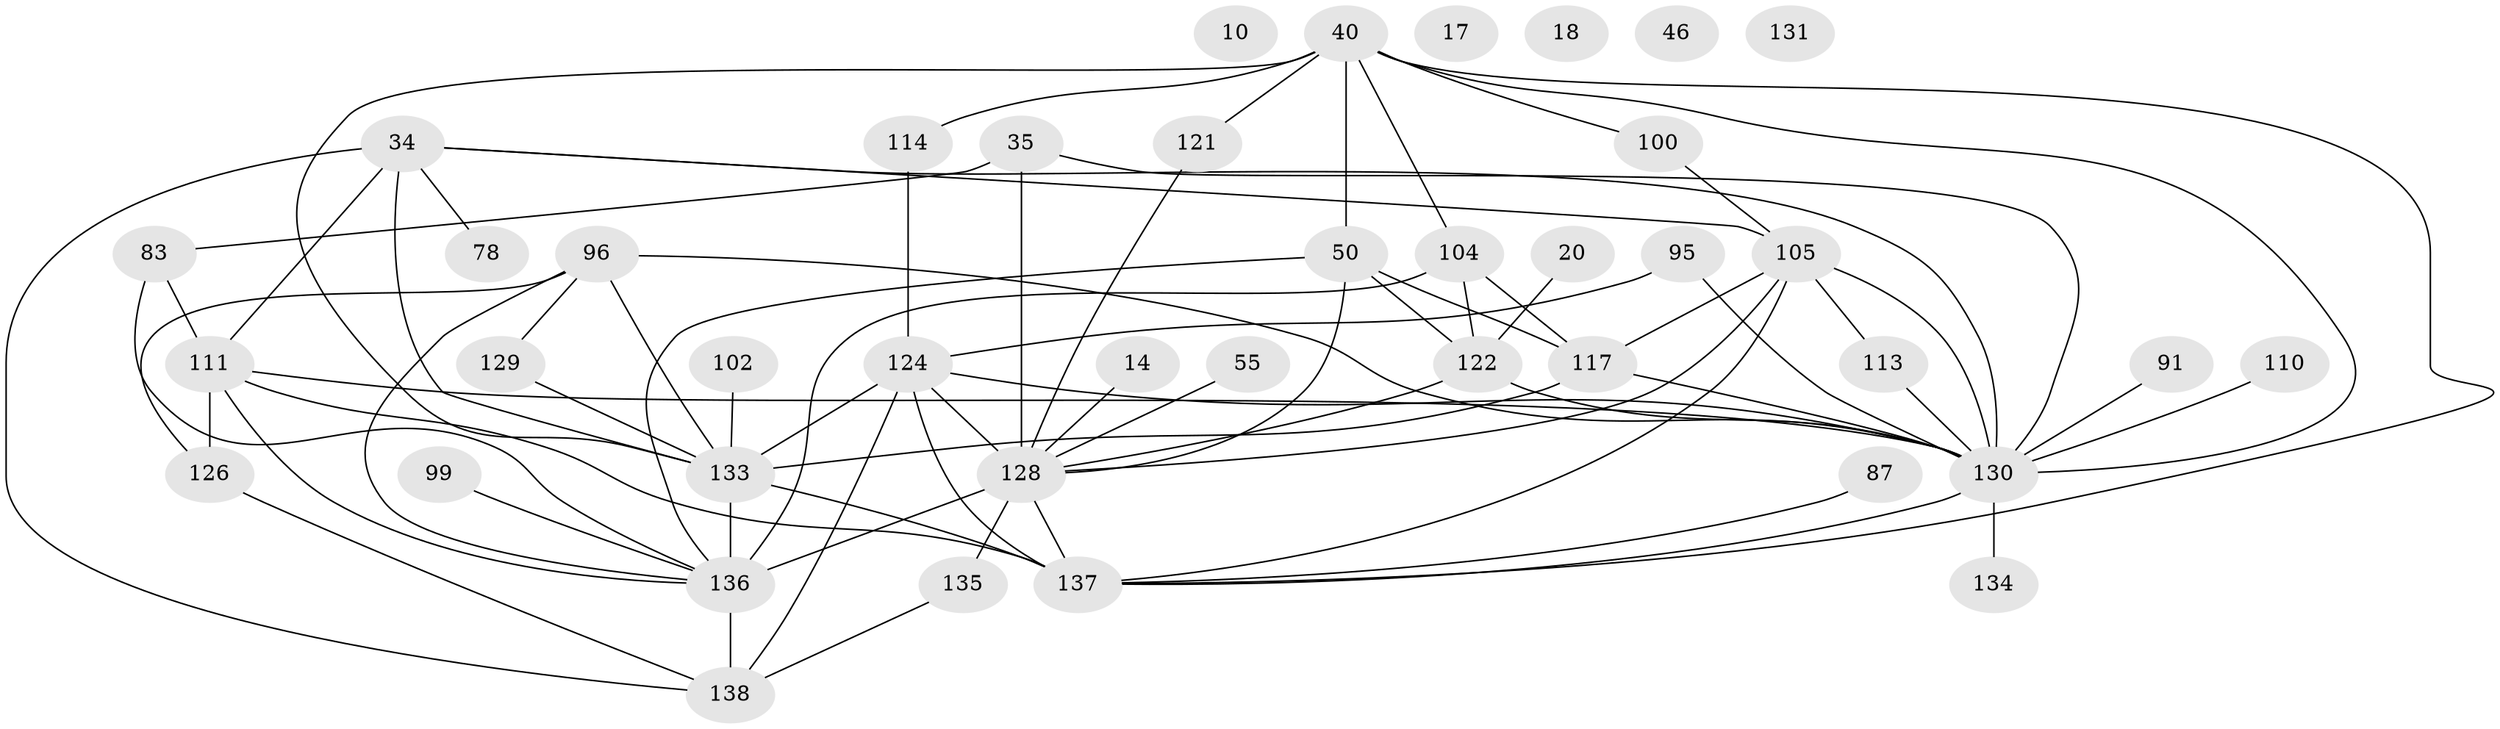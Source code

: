 // original degree distribution, {3: 0.2318840579710145, 2: 0.2246376811594203, 5: 0.09420289855072464, 6: 0.08695652173913043, 0: 0.036231884057971016, 4: 0.17391304347826086, 1: 0.10144927536231885, 7: 0.036231884057971016, 8: 0.014492753623188406}
// Generated by graph-tools (version 1.1) at 2025/42/03/04/25 21:42:23]
// undirected, 41 vertices, 74 edges
graph export_dot {
graph [start="1"]
  node [color=gray90,style=filled];
  10;
  14;
  17;
  18;
  20;
  34 [super="+31"];
  35;
  40 [super="+33+30"];
  46;
  50 [super="+28"];
  55;
  78;
  83;
  87;
  91;
  95;
  96 [super="+12+26"];
  99;
  100;
  102;
  104;
  105 [super="+63+89+85"];
  110;
  111 [super="+60+82"];
  113 [super="+25+58"];
  114;
  117 [super="+37"];
  121 [super="+120"];
  122 [super="+81"];
  124 [super="+3+109+112+98"];
  126 [super="+59"];
  128 [super="+116+54+118+106"];
  129 [super="+16+107+119"];
  130 [super="+76+125+115+92"];
  131;
  133 [super="+11+90+94+86+103+127"];
  134;
  135;
  136 [super="+1+108+79"];
  137 [super="+123+132"];
  138 [super="+7"];
  14 -- 128;
  20 -- 122;
  34 -- 78;
  34 -- 105 [weight=2];
  34 -- 138 [weight=2];
  34 -- 111 [weight=3];
  34 -- 130 [weight=2];
  34 -- 133 [weight=2];
  35 -- 83;
  35 -- 128 [weight=3];
  35 -- 130 [weight=3];
  40 -- 130 [weight=3];
  40 -- 50;
  40 -- 114;
  40 -- 121 [weight=2];
  40 -- 100;
  40 -- 104;
  40 -- 137;
  40 -- 133 [weight=3];
  50 -- 117 [weight=2];
  50 -- 122 [weight=2];
  50 -- 128;
  50 -- 136;
  55 -- 128;
  83 -- 111;
  83 -- 136;
  87 -- 137;
  91 -- 130;
  95 -- 124;
  95 -- 130;
  96 -- 133 [weight=5];
  96 -- 126;
  96 -- 129;
  96 -- 130 [weight=2];
  96 -- 136 [weight=2];
  99 -- 136;
  100 -- 105;
  102 -- 133;
  104 -- 117;
  104 -- 122;
  104 -- 136;
  105 -- 128 [weight=2];
  105 -- 117;
  105 -- 137 [weight=3];
  105 -- 130;
  105 -- 113 [weight=2];
  110 -- 130 [weight=2];
  111 -- 137 [weight=5];
  111 -- 126;
  111 -- 130 [weight=2];
  111 -- 136;
  113 -- 130 [weight=2];
  114 -- 124;
  117 -- 133;
  117 -- 130;
  121 -- 128 [weight=2];
  122 -- 128;
  122 -- 130 [weight=3];
  124 -- 137;
  124 -- 128 [weight=5];
  124 -- 133 [weight=5];
  124 -- 138 [weight=2];
  124 -- 130;
  126 -- 138;
  128 -- 135;
  128 -- 137 [weight=2];
  128 -- 136 [weight=5];
  129 -- 133;
  130 -- 134;
  130 -- 137 [weight=3];
  133 -- 136 [weight=3];
  133 -- 137 [weight=2];
  135 -- 138;
  136 -- 138;
}
